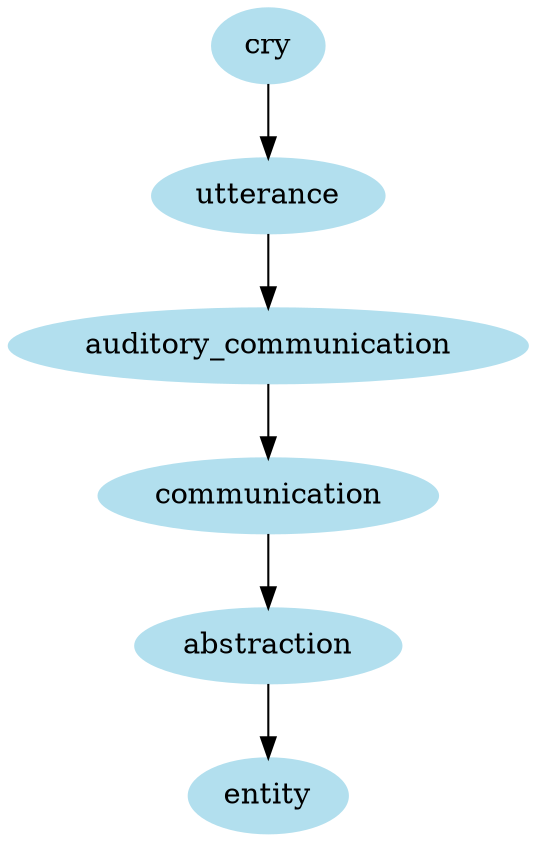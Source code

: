 digraph unix {
	node [color=lightblue2 style=filled]
	size="6,6"
	cry -> utterance
	utterance -> auditory_communication
	auditory_communication -> communication
	communication -> abstraction
	abstraction -> entity
}
